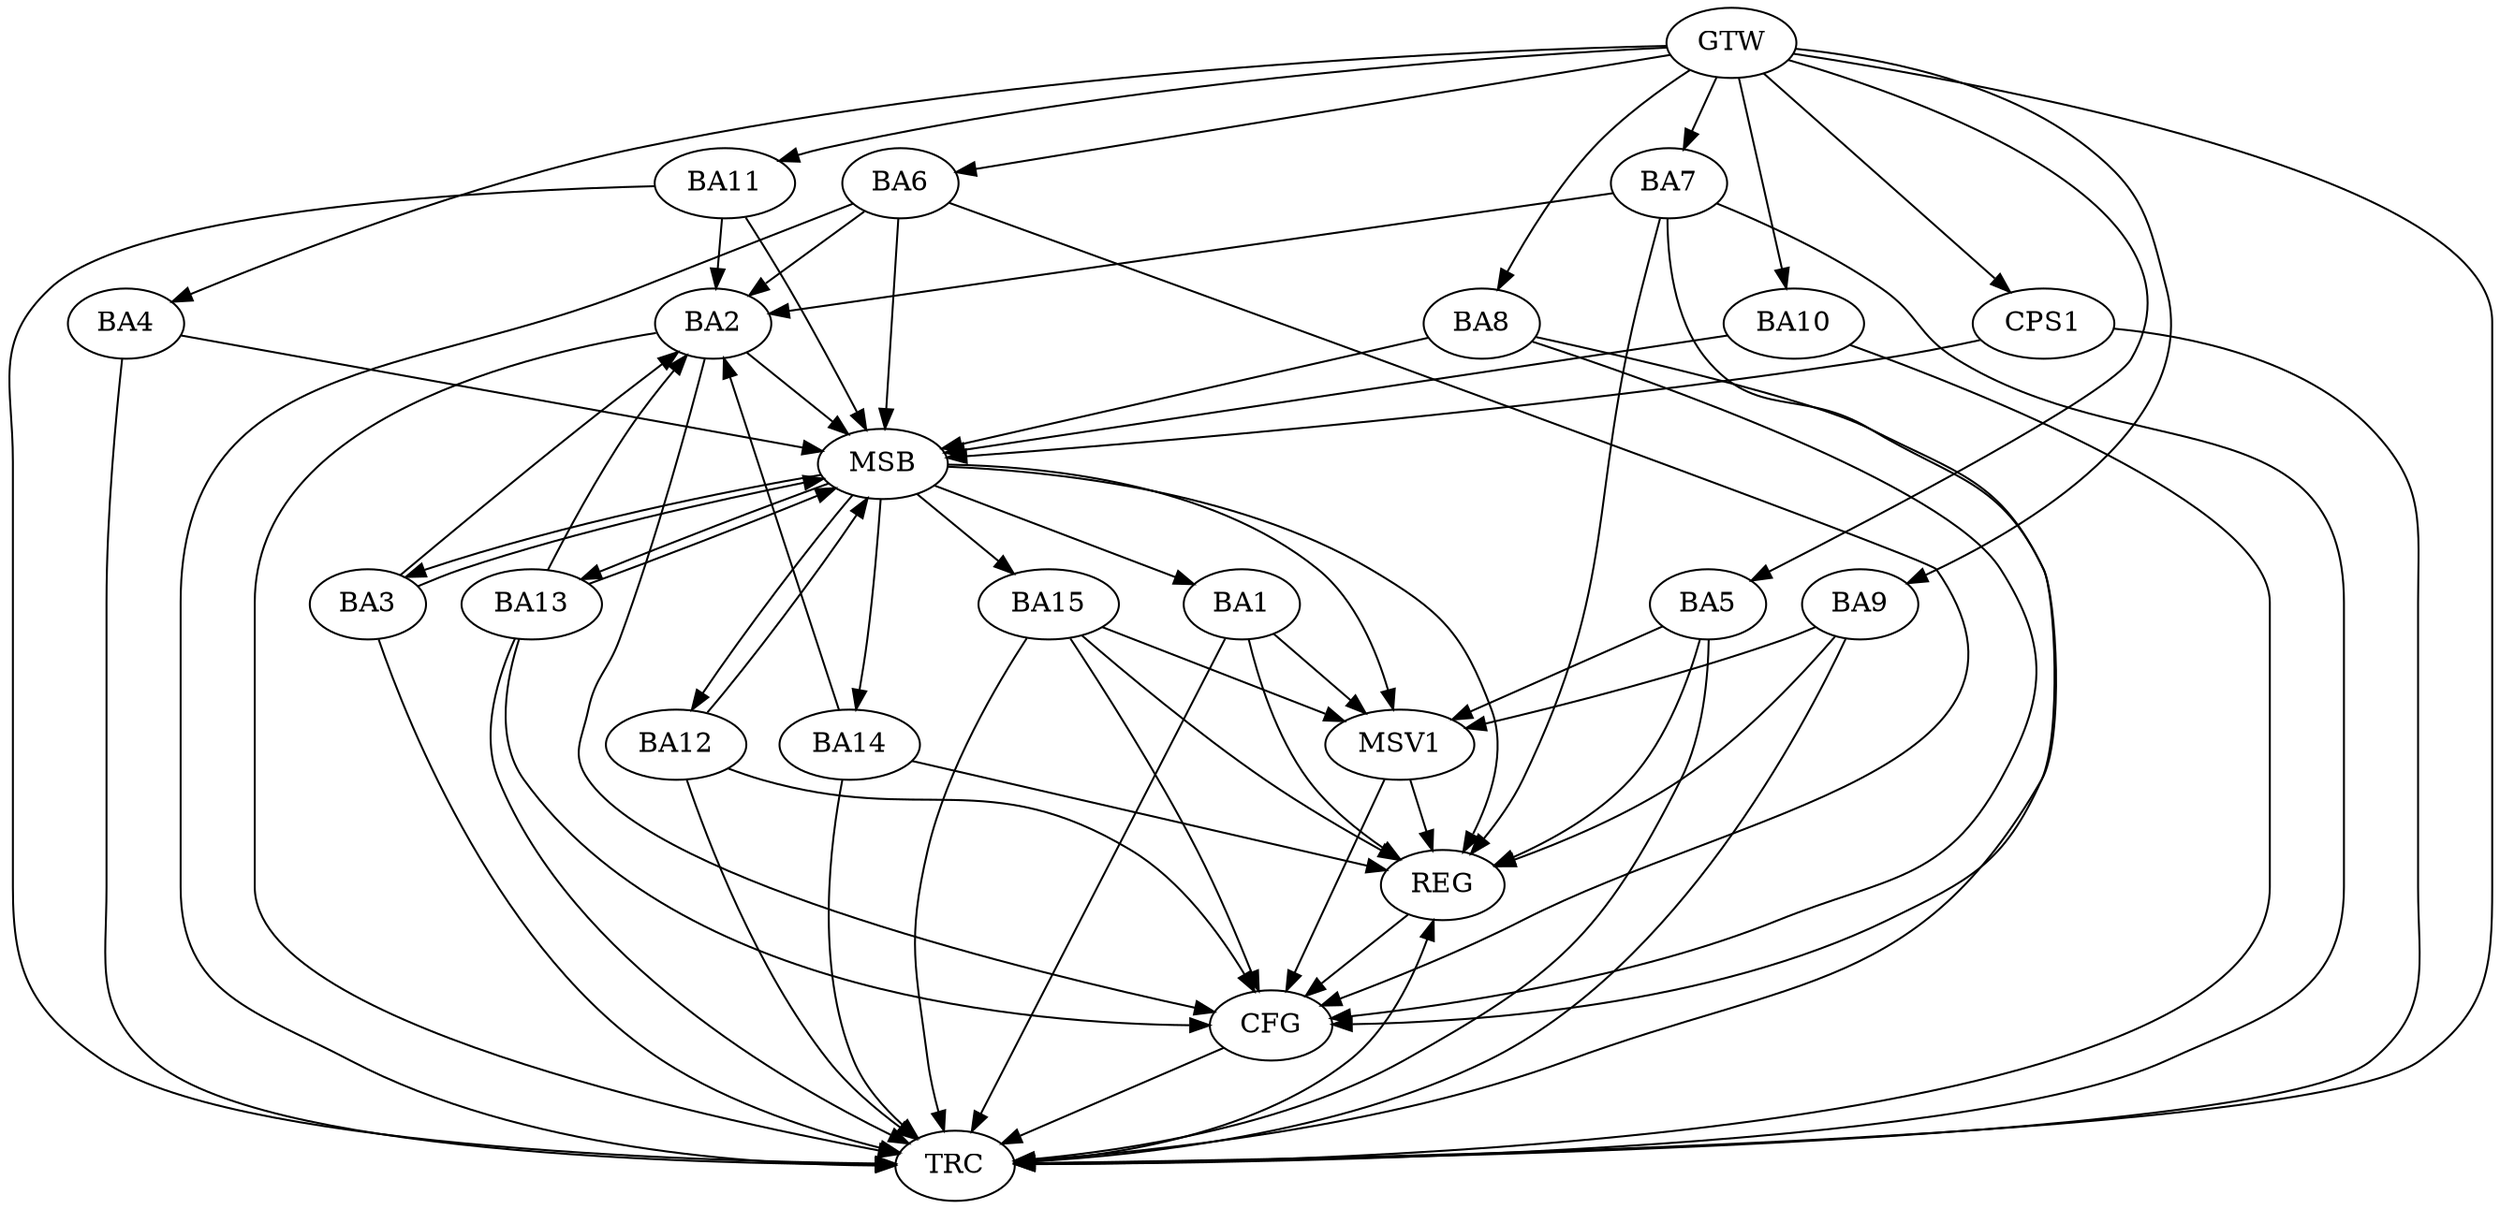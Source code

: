 strict digraph G {
  BA1 [ label="BA1" ];
  BA2 [ label="BA2" ];
  BA3 [ label="BA3" ];
  BA4 [ label="BA4" ];
  BA5 [ label="BA5" ];
  BA6 [ label="BA6" ];
  BA7 [ label="BA7" ];
  BA8 [ label="BA8" ];
  BA9 [ label="BA9" ];
  BA10 [ label="BA10" ];
  BA11 [ label="BA11" ];
  BA12 [ label="BA12" ];
  BA13 [ label="BA13" ];
  BA14 [ label="BA14" ];
  BA15 [ label="BA15" ];
  CPS1 [ label="CPS1" ];
  GTW [ label="GTW" ];
  REG [ label="REG" ];
  MSB [ label="MSB" ];
  CFG [ label="CFG" ];
  TRC [ label="TRC" ];
  MSV1 [ label="MSV1" ];
  GTW -> BA4;
  GTW -> BA5;
  GTW -> BA6;
  GTW -> BA7;
  GTW -> BA8;
  GTW -> BA9;
  GTW -> BA10;
  GTW -> BA11;
  GTW -> CPS1;
  BA1 -> REG;
  BA5 -> REG;
  BA7 -> REG;
  BA9 -> REG;
  BA14 -> REG;
  BA15 -> REG;
  BA2 -> MSB;
  MSB -> BA1;
  MSB -> REG;
  BA3 -> MSB;
  BA4 -> MSB;
  BA6 -> MSB;
  BA8 -> MSB;
  BA10 -> MSB;
  MSB -> BA3;
  BA11 -> MSB;
  BA12 -> MSB;
  BA13 -> MSB;
  MSB -> BA12;
  CPS1 -> MSB;
  MSB -> BA15;
  MSB -> BA13;
  MSB -> BA14;
  BA15 -> CFG;
  BA2 -> CFG;
  BA8 -> CFG;
  BA6 -> CFG;
  BA7 -> CFG;
  BA12 -> CFG;
  BA13 -> CFG;
  REG -> CFG;
  BA1 -> TRC;
  BA2 -> TRC;
  BA3 -> TRC;
  BA4 -> TRC;
  BA5 -> TRC;
  BA6 -> TRC;
  BA7 -> TRC;
  BA8 -> TRC;
  BA9 -> TRC;
  BA10 -> TRC;
  BA11 -> TRC;
  BA12 -> TRC;
  BA13 -> TRC;
  BA14 -> TRC;
  BA15 -> TRC;
  CPS1 -> TRC;
  GTW -> TRC;
  CFG -> TRC;
  TRC -> REG;
  BA6 -> BA2;
  BA13 -> BA2;
  BA14 -> BA2;
  BA7 -> BA2;
  BA11 -> BA2;
  BA3 -> BA2;
  BA1 -> MSV1;
  BA5 -> MSV1;
  BA9 -> MSV1;
  BA15 -> MSV1;
  MSB -> MSV1;
  MSV1 -> REG;
  MSV1 -> CFG;
}
